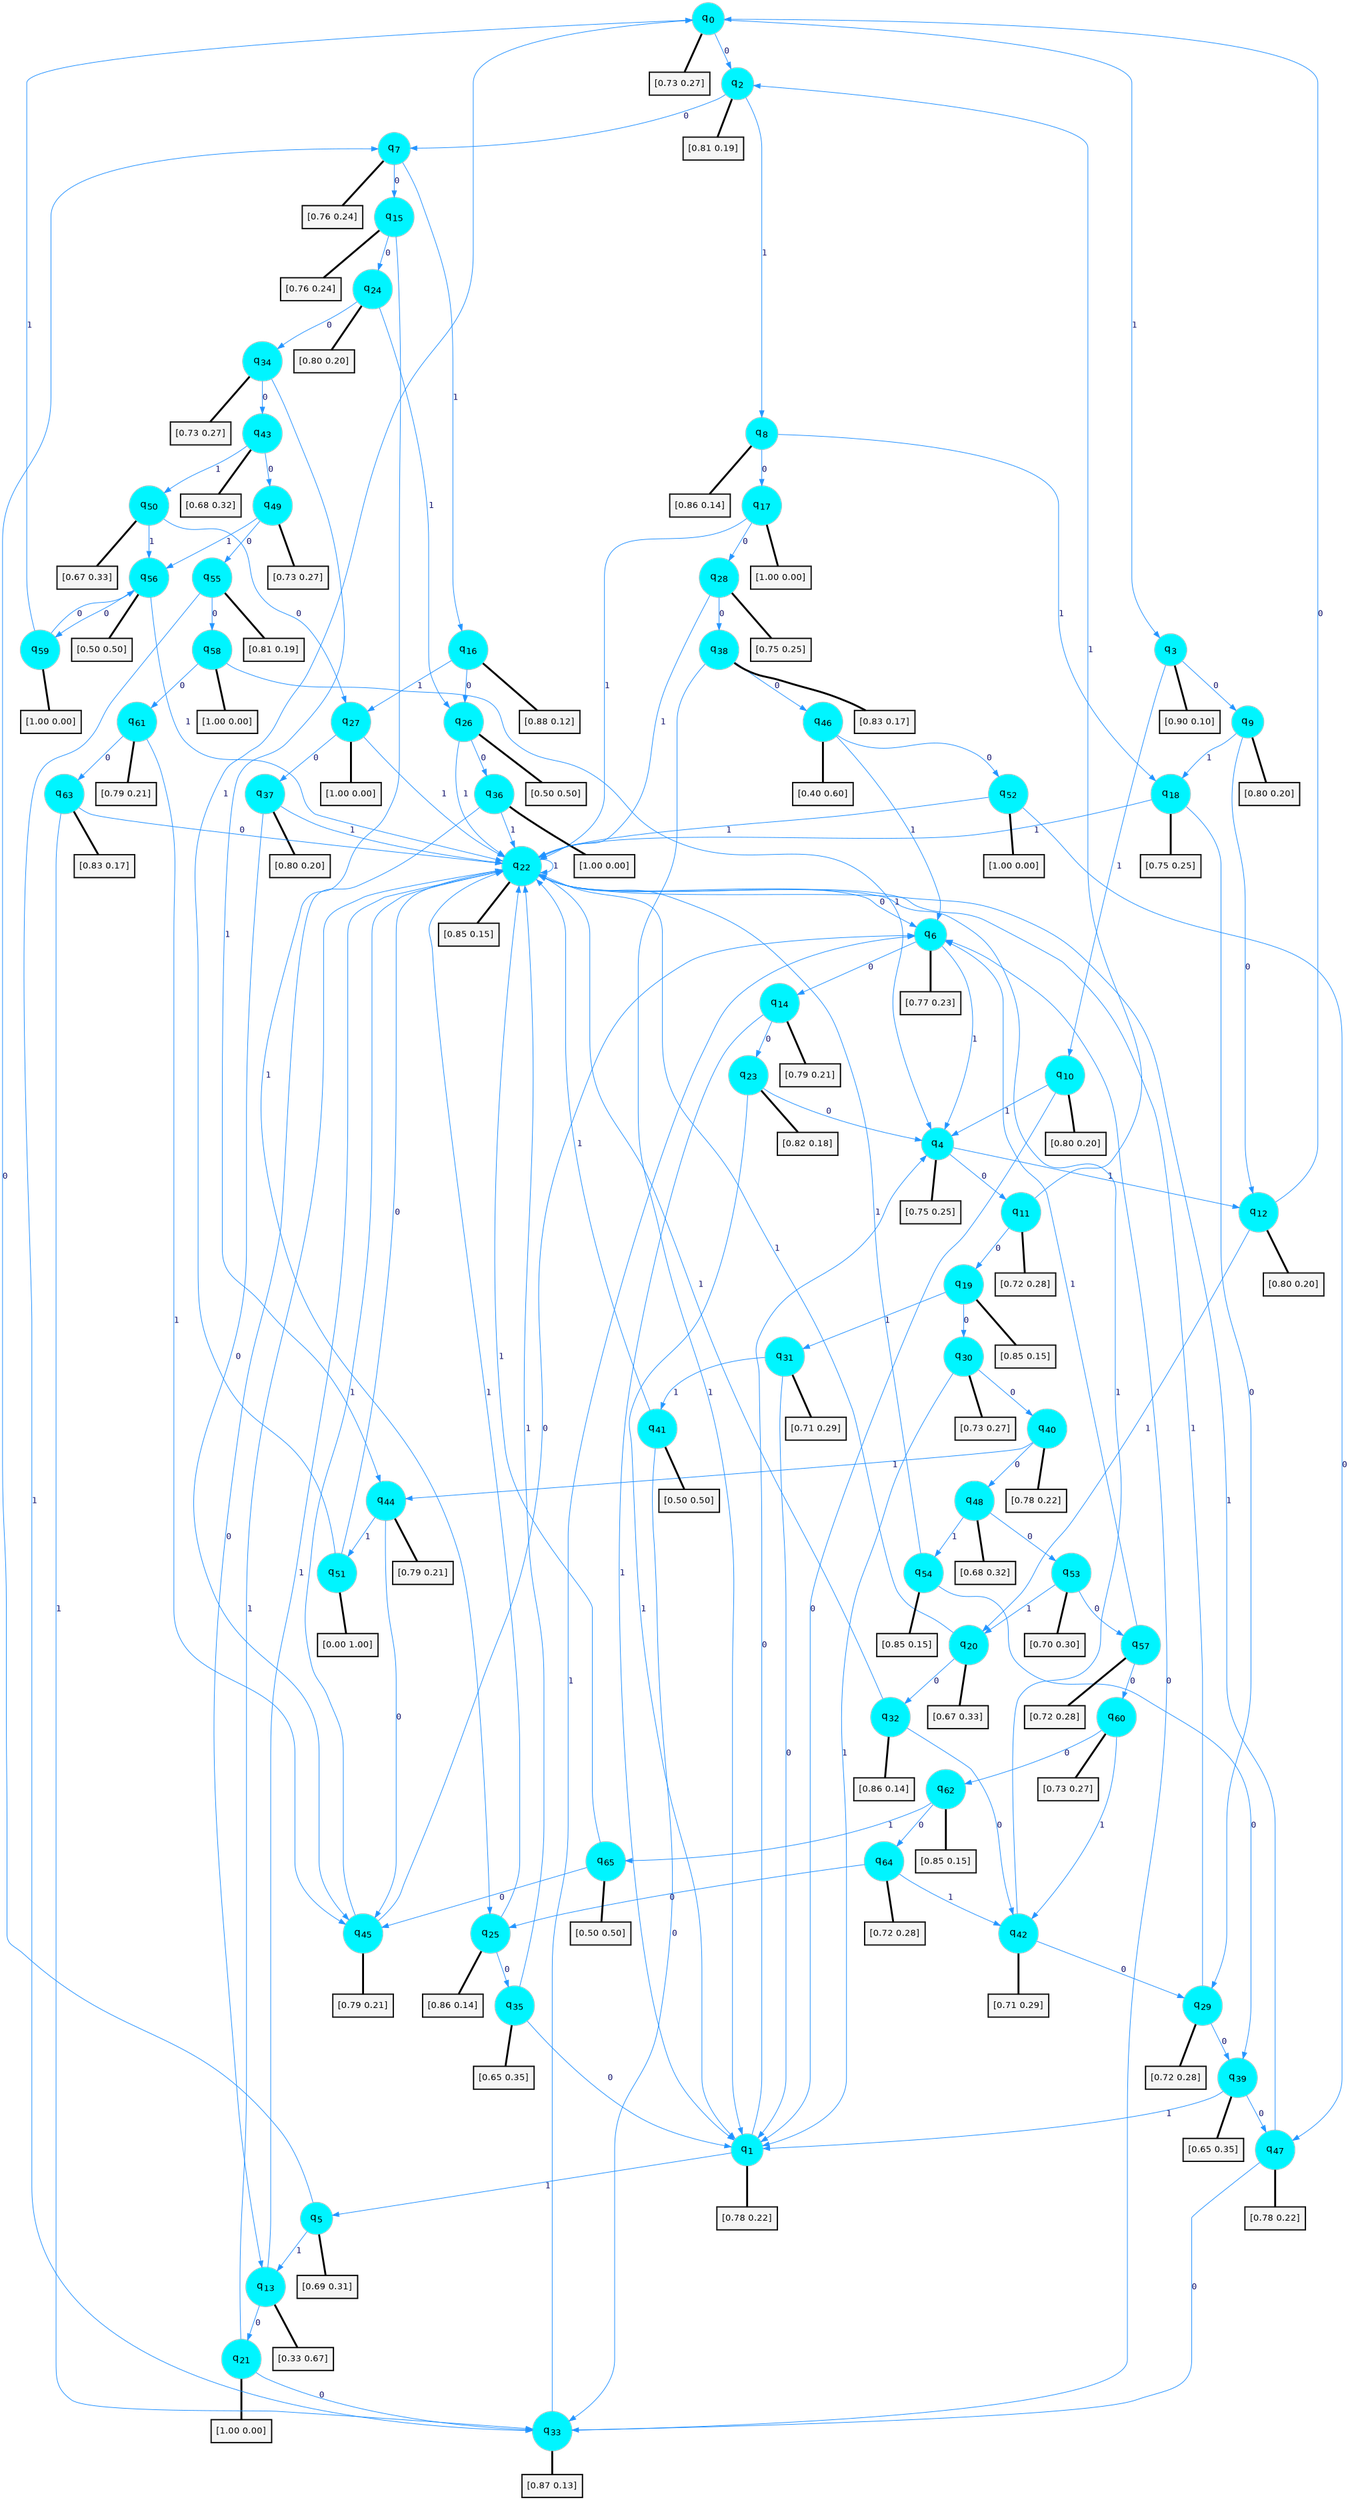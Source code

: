 digraph G {
graph [
bgcolor=transparent, dpi=300, rankdir=TD, size="40,25"];
node [
color=gray, fillcolor=turquoise1, fontcolor=black, fontname=Helvetica, fontsize=16, fontweight=bold, shape=circle, style=filled];
edge [
arrowsize=1, color=dodgerblue1, fontcolor=midnightblue, fontname=courier, fontweight=bold, penwidth=1, style=solid, weight=20];
0[label=<q<SUB>0</SUB>>];
1[label=<q<SUB>1</SUB>>];
2[label=<q<SUB>2</SUB>>];
3[label=<q<SUB>3</SUB>>];
4[label=<q<SUB>4</SUB>>];
5[label=<q<SUB>5</SUB>>];
6[label=<q<SUB>6</SUB>>];
7[label=<q<SUB>7</SUB>>];
8[label=<q<SUB>8</SUB>>];
9[label=<q<SUB>9</SUB>>];
10[label=<q<SUB>10</SUB>>];
11[label=<q<SUB>11</SUB>>];
12[label=<q<SUB>12</SUB>>];
13[label=<q<SUB>13</SUB>>];
14[label=<q<SUB>14</SUB>>];
15[label=<q<SUB>15</SUB>>];
16[label=<q<SUB>16</SUB>>];
17[label=<q<SUB>17</SUB>>];
18[label=<q<SUB>18</SUB>>];
19[label=<q<SUB>19</SUB>>];
20[label=<q<SUB>20</SUB>>];
21[label=<q<SUB>21</SUB>>];
22[label=<q<SUB>22</SUB>>];
23[label=<q<SUB>23</SUB>>];
24[label=<q<SUB>24</SUB>>];
25[label=<q<SUB>25</SUB>>];
26[label=<q<SUB>26</SUB>>];
27[label=<q<SUB>27</SUB>>];
28[label=<q<SUB>28</SUB>>];
29[label=<q<SUB>29</SUB>>];
30[label=<q<SUB>30</SUB>>];
31[label=<q<SUB>31</SUB>>];
32[label=<q<SUB>32</SUB>>];
33[label=<q<SUB>33</SUB>>];
34[label=<q<SUB>34</SUB>>];
35[label=<q<SUB>35</SUB>>];
36[label=<q<SUB>36</SUB>>];
37[label=<q<SUB>37</SUB>>];
38[label=<q<SUB>38</SUB>>];
39[label=<q<SUB>39</SUB>>];
40[label=<q<SUB>40</SUB>>];
41[label=<q<SUB>41</SUB>>];
42[label=<q<SUB>42</SUB>>];
43[label=<q<SUB>43</SUB>>];
44[label=<q<SUB>44</SUB>>];
45[label=<q<SUB>45</SUB>>];
46[label=<q<SUB>46</SUB>>];
47[label=<q<SUB>47</SUB>>];
48[label=<q<SUB>48</SUB>>];
49[label=<q<SUB>49</SUB>>];
50[label=<q<SUB>50</SUB>>];
51[label=<q<SUB>51</SUB>>];
52[label=<q<SUB>52</SUB>>];
53[label=<q<SUB>53</SUB>>];
54[label=<q<SUB>54</SUB>>];
55[label=<q<SUB>55</SUB>>];
56[label=<q<SUB>56</SUB>>];
57[label=<q<SUB>57</SUB>>];
58[label=<q<SUB>58</SUB>>];
59[label=<q<SUB>59</SUB>>];
60[label=<q<SUB>60</SUB>>];
61[label=<q<SUB>61</SUB>>];
62[label=<q<SUB>62</SUB>>];
63[label=<q<SUB>63</SUB>>];
64[label=<q<SUB>64</SUB>>];
65[label=<q<SUB>65</SUB>>];
66[label="[0.73 0.27]", shape=box,fontcolor=black, fontname=Helvetica, fontsize=14, penwidth=2, fillcolor=whitesmoke,color=black];
67[label="[0.78 0.22]", shape=box,fontcolor=black, fontname=Helvetica, fontsize=14, penwidth=2, fillcolor=whitesmoke,color=black];
68[label="[0.81 0.19]", shape=box,fontcolor=black, fontname=Helvetica, fontsize=14, penwidth=2, fillcolor=whitesmoke,color=black];
69[label="[0.90 0.10]", shape=box,fontcolor=black, fontname=Helvetica, fontsize=14, penwidth=2, fillcolor=whitesmoke,color=black];
70[label="[0.75 0.25]", shape=box,fontcolor=black, fontname=Helvetica, fontsize=14, penwidth=2, fillcolor=whitesmoke,color=black];
71[label="[0.69 0.31]", shape=box,fontcolor=black, fontname=Helvetica, fontsize=14, penwidth=2, fillcolor=whitesmoke,color=black];
72[label="[0.77 0.23]", shape=box,fontcolor=black, fontname=Helvetica, fontsize=14, penwidth=2, fillcolor=whitesmoke,color=black];
73[label="[0.76 0.24]", shape=box,fontcolor=black, fontname=Helvetica, fontsize=14, penwidth=2, fillcolor=whitesmoke,color=black];
74[label="[0.86 0.14]", shape=box,fontcolor=black, fontname=Helvetica, fontsize=14, penwidth=2, fillcolor=whitesmoke,color=black];
75[label="[0.80 0.20]", shape=box,fontcolor=black, fontname=Helvetica, fontsize=14, penwidth=2, fillcolor=whitesmoke,color=black];
76[label="[0.80 0.20]", shape=box,fontcolor=black, fontname=Helvetica, fontsize=14, penwidth=2, fillcolor=whitesmoke,color=black];
77[label="[0.72 0.28]", shape=box,fontcolor=black, fontname=Helvetica, fontsize=14, penwidth=2, fillcolor=whitesmoke,color=black];
78[label="[0.80 0.20]", shape=box,fontcolor=black, fontname=Helvetica, fontsize=14, penwidth=2, fillcolor=whitesmoke,color=black];
79[label="[0.33 0.67]", shape=box,fontcolor=black, fontname=Helvetica, fontsize=14, penwidth=2, fillcolor=whitesmoke,color=black];
80[label="[0.79 0.21]", shape=box,fontcolor=black, fontname=Helvetica, fontsize=14, penwidth=2, fillcolor=whitesmoke,color=black];
81[label="[0.76 0.24]", shape=box,fontcolor=black, fontname=Helvetica, fontsize=14, penwidth=2, fillcolor=whitesmoke,color=black];
82[label="[0.88 0.12]", shape=box,fontcolor=black, fontname=Helvetica, fontsize=14, penwidth=2, fillcolor=whitesmoke,color=black];
83[label="[1.00 0.00]", shape=box,fontcolor=black, fontname=Helvetica, fontsize=14, penwidth=2, fillcolor=whitesmoke,color=black];
84[label="[0.75 0.25]", shape=box,fontcolor=black, fontname=Helvetica, fontsize=14, penwidth=2, fillcolor=whitesmoke,color=black];
85[label="[0.85 0.15]", shape=box,fontcolor=black, fontname=Helvetica, fontsize=14, penwidth=2, fillcolor=whitesmoke,color=black];
86[label="[0.67 0.33]", shape=box,fontcolor=black, fontname=Helvetica, fontsize=14, penwidth=2, fillcolor=whitesmoke,color=black];
87[label="[1.00 0.00]", shape=box,fontcolor=black, fontname=Helvetica, fontsize=14, penwidth=2, fillcolor=whitesmoke,color=black];
88[label="[0.85 0.15]", shape=box,fontcolor=black, fontname=Helvetica, fontsize=14, penwidth=2, fillcolor=whitesmoke,color=black];
89[label="[0.82 0.18]", shape=box,fontcolor=black, fontname=Helvetica, fontsize=14, penwidth=2, fillcolor=whitesmoke,color=black];
90[label="[0.80 0.20]", shape=box,fontcolor=black, fontname=Helvetica, fontsize=14, penwidth=2, fillcolor=whitesmoke,color=black];
91[label="[0.86 0.14]", shape=box,fontcolor=black, fontname=Helvetica, fontsize=14, penwidth=2, fillcolor=whitesmoke,color=black];
92[label="[0.50 0.50]", shape=box,fontcolor=black, fontname=Helvetica, fontsize=14, penwidth=2, fillcolor=whitesmoke,color=black];
93[label="[1.00 0.00]", shape=box,fontcolor=black, fontname=Helvetica, fontsize=14, penwidth=2, fillcolor=whitesmoke,color=black];
94[label="[0.75 0.25]", shape=box,fontcolor=black, fontname=Helvetica, fontsize=14, penwidth=2, fillcolor=whitesmoke,color=black];
95[label="[0.72 0.28]", shape=box,fontcolor=black, fontname=Helvetica, fontsize=14, penwidth=2, fillcolor=whitesmoke,color=black];
96[label="[0.73 0.27]", shape=box,fontcolor=black, fontname=Helvetica, fontsize=14, penwidth=2, fillcolor=whitesmoke,color=black];
97[label="[0.71 0.29]", shape=box,fontcolor=black, fontname=Helvetica, fontsize=14, penwidth=2, fillcolor=whitesmoke,color=black];
98[label="[0.86 0.14]", shape=box,fontcolor=black, fontname=Helvetica, fontsize=14, penwidth=2, fillcolor=whitesmoke,color=black];
99[label="[0.87 0.13]", shape=box,fontcolor=black, fontname=Helvetica, fontsize=14, penwidth=2, fillcolor=whitesmoke,color=black];
100[label="[0.73 0.27]", shape=box,fontcolor=black, fontname=Helvetica, fontsize=14, penwidth=2, fillcolor=whitesmoke,color=black];
101[label="[0.65 0.35]", shape=box,fontcolor=black, fontname=Helvetica, fontsize=14, penwidth=2, fillcolor=whitesmoke,color=black];
102[label="[1.00 0.00]", shape=box,fontcolor=black, fontname=Helvetica, fontsize=14, penwidth=2, fillcolor=whitesmoke,color=black];
103[label="[0.80 0.20]", shape=box,fontcolor=black, fontname=Helvetica, fontsize=14, penwidth=2, fillcolor=whitesmoke,color=black];
104[label="[0.83 0.17]", shape=box,fontcolor=black, fontname=Helvetica, fontsize=14, penwidth=2, fillcolor=whitesmoke,color=black];
105[label="[0.65 0.35]", shape=box,fontcolor=black, fontname=Helvetica, fontsize=14, penwidth=2, fillcolor=whitesmoke,color=black];
106[label="[0.78 0.22]", shape=box,fontcolor=black, fontname=Helvetica, fontsize=14, penwidth=2, fillcolor=whitesmoke,color=black];
107[label="[0.50 0.50]", shape=box,fontcolor=black, fontname=Helvetica, fontsize=14, penwidth=2, fillcolor=whitesmoke,color=black];
108[label="[0.71 0.29]", shape=box,fontcolor=black, fontname=Helvetica, fontsize=14, penwidth=2, fillcolor=whitesmoke,color=black];
109[label="[0.68 0.32]", shape=box,fontcolor=black, fontname=Helvetica, fontsize=14, penwidth=2, fillcolor=whitesmoke,color=black];
110[label="[0.79 0.21]", shape=box,fontcolor=black, fontname=Helvetica, fontsize=14, penwidth=2, fillcolor=whitesmoke,color=black];
111[label="[0.79 0.21]", shape=box,fontcolor=black, fontname=Helvetica, fontsize=14, penwidth=2, fillcolor=whitesmoke,color=black];
112[label="[0.40 0.60]", shape=box,fontcolor=black, fontname=Helvetica, fontsize=14, penwidth=2, fillcolor=whitesmoke,color=black];
113[label="[0.78 0.22]", shape=box,fontcolor=black, fontname=Helvetica, fontsize=14, penwidth=2, fillcolor=whitesmoke,color=black];
114[label="[0.68 0.32]", shape=box,fontcolor=black, fontname=Helvetica, fontsize=14, penwidth=2, fillcolor=whitesmoke,color=black];
115[label="[0.73 0.27]", shape=box,fontcolor=black, fontname=Helvetica, fontsize=14, penwidth=2, fillcolor=whitesmoke,color=black];
116[label="[0.67 0.33]", shape=box,fontcolor=black, fontname=Helvetica, fontsize=14, penwidth=2, fillcolor=whitesmoke,color=black];
117[label="[0.00 1.00]", shape=box,fontcolor=black, fontname=Helvetica, fontsize=14, penwidth=2, fillcolor=whitesmoke,color=black];
118[label="[1.00 0.00]", shape=box,fontcolor=black, fontname=Helvetica, fontsize=14, penwidth=2, fillcolor=whitesmoke,color=black];
119[label="[0.70 0.30]", shape=box,fontcolor=black, fontname=Helvetica, fontsize=14, penwidth=2, fillcolor=whitesmoke,color=black];
120[label="[0.85 0.15]", shape=box,fontcolor=black, fontname=Helvetica, fontsize=14, penwidth=2, fillcolor=whitesmoke,color=black];
121[label="[0.81 0.19]", shape=box,fontcolor=black, fontname=Helvetica, fontsize=14, penwidth=2, fillcolor=whitesmoke,color=black];
122[label="[0.50 0.50]", shape=box,fontcolor=black, fontname=Helvetica, fontsize=14, penwidth=2, fillcolor=whitesmoke,color=black];
123[label="[0.72 0.28]", shape=box,fontcolor=black, fontname=Helvetica, fontsize=14, penwidth=2, fillcolor=whitesmoke,color=black];
124[label="[1.00 0.00]", shape=box,fontcolor=black, fontname=Helvetica, fontsize=14, penwidth=2, fillcolor=whitesmoke,color=black];
125[label="[1.00 0.00]", shape=box,fontcolor=black, fontname=Helvetica, fontsize=14, penwidth=2, fillcolor=whitesmoke,color=black];
126[label="[0.73 0.27]", shape=box,fontcolor=black, fontname=Helvetica, fontsize=14, penwidth=2, fillcolor=whitesmoke,color=black];
127[label="[0.79 0.21]", shape=box,fontcolor=black, fontname=Helvetica, fontsize=14, penwidth=2, fillcolor=whitesmoke,color=black];
128[label="[0.85 0.15]", shape=box,fontcolor=black, fontname=Helvetica, fontsize=14, penwidth=2, fillcolor=whitesmoke,color=black];
129[label="[0.83 0.17]", shape=box,fontcolor=black, fontname=Helvetica, fontsize=14, penwidth=2, fillcolor=whitesmoke,color=black];
130[label="[0.72 0.28]", shape=box,fontcolor=black, fontname=Helvetica, fontsize=14, penwidth=2, fillcolor=whitesmoke,color=black];
131[label="[0.50 0.50]", shape=box,fontcolor=black, fontname=Helvetica, fontsize=14, penwidth=2, fillcolor=whitesmoke,color=black];
0->2 [label=0];
0->3 [label=1];
0->66 [arrowhead=none, penwidth=3,color=black];
1->4 [label=0];
1->5 [label=1];
1->67 [arrowhead=none, penwidth=3,color=black];
2->7 [label=0];
2->8 [label=1];
2->68 [arrowhead=none, penwidth=3,color=black];
3->9 [label=0];
3->10 [label=1];
3->69 [arrowhead=none, penwidth=3,color=black];
4->11 [label=0];
4->12 [label=1];
4->70 [arrowhead=none, penwidth=3,color=black];
5->7 [label=0];
5->13 [label=1];
5->71 [arrowhead=none, penwidth=3,color=black];
6->14 [label=0];
6->4 [label=1];
6->72 [arrowhead=none, penwidth=3,color=black];
7->15 [label=0];
7->16 [label=1];
7->73 [arrowhead=none, penwidth=3,color=black];
8->17 [label=0];
8->18 [label=1];
8->74 [arrowhead=none, penwidth=3,color=black];
9->12 [label=0];
9->18 [label=1];
9->75 [arrowhead=none, penwidth=3,color=black];
10->1 [label=0];
10->4 [label=1];
10->76 [arrowhead=none, penwidth=3,color=black];
11->19 [label=0];
11->2 [label=1];
11->77 [arrowhead=none, penwidth=3,color=black];
12->0 [label=0];
12->20 [label=1];
12->78 [arrowhead=none, penwidth=3,color=black];
13->21 [label=0];
13->22 [label=1];
13->79 [arrowhead=none, penwidth=3,color=black];
14->23 [label=0];
14->1 [label=1];
14->80 [arrowhead=none, penwidth=3,color=black];
15->24 [label=0];
15->25 [label=1];
15->81 [arrowhead=none, penwidth=3,color=black];
16->26 [label=0];
16->27 [label=1];
16->82 [arrowhead=none, penwidth=3,color=black];
17->28 [label=0];
17->22 [label=1];
17->83 [arrowhead=none, penwidth=3,color=black];
18->29 [label=0];
18->22 [label=1];
18->84 [arrowhead=none, penwidth=3,color=black];
19->30 [label=0];
19->31 [label=1];
19->85 [arrowhead=none, penwidth=3,color=black];
20->32 [label=0];
20->22 [label=1];
20->86 [arrowhead=none, penwidth=3,color=black];
21->33 [label=0];
21->22 [label=1];
21->87 [arrowhead=none, penwidth=3,color=black];
22->6 [label=0];
22->22 [label=1];
22->88 [arrowhead=none, penwidth=3,color=black];
23->4 [label=0];
23->1 [label=1];
23->89 [arrowhead=none, penwidth=3,color=black];
24->34 [label=0];
24->26 [label=1];
24->90 [arrowhead=none, penwidth=3,color=black];
25->35 [label=0];
25->22 [label=1];
25->91 [arrowhead=none, penwidth=3,color=black];
26->36 [label=0];
26->22 [label=1];
26->92 [arrowhead=none, penwidth=3,color=black];
27->37 [label=0];
27->22 [label=1];
27->93 [arrowhead=none, penwidth=3,color=black];
28->38 [label=0];
28->22 [label=1];
28->94 [arrowhead=none, penwidth=3,color=black];
29->39 [label=0];
29->22 [label=1];
29->95 [arrowhead=none, penwidth=3,color=black];
30->40 [label=0];
30->1 [label=1];
30->96 [arrowhead=none, penwidth=3,color=black];
31->1 [label=0];
31->41 [label=1];
31->97 [arrowhead=none, penwidth=3,color=black];
32->42 [label=0];
32->22 [label=1];
32->98 [arrowhead=none, penwidth=3,color=black];
33->6 [label=0];
33->6 [label=1];
33->99 [arrowhead=none, penwidth=3,color=black];
34->43 [label=0];
34->44 [label=1];
34->100 [arrowhead=none, penwidth=3,color=black];
35->1 [label=0];
35->22 [label=1];
35->101 [arrowhead=none, penwidth=3,color=black];
36->13 [label=0];
36->22 [label=1];
36->102 [arrowhead=none, penwidth=3,color=black];
37->45 [label=0];
37->22 [label=1];
37->103 [arrowhead=none, penwidth=3,color=black];
38->46 [label=0];
38->1 [label=1];
38->104 [arrowhead=none, penwidth=3,color=black];
39->47 [label=0];
39->1 [label=1];
39->105 [arrowhead=none, penwidth=3,color=black];
40->48 [label=0];
40->44 [label=1];
40->106 [arrowhead=none, penwidth=3,color=black];
41->33 [label=0];
41->22 [label=1];
41->107 [arrowhead=none, penwidth=3,color=black];
42->29 [label=0];
42->22 [label=1];
42->108 [arrowhead=none, penwidth=3,color=black];
43->49 [label=0];
43->50 [label=1];
43->109 [arrowhead=none, penwidth=3,color=black];
44->45 [label=0];
44->51 [label=1];
44->110 [arrowhead=none, penwidth=3,color=black];
45->6 [label=0];
45->22 [label=1];
45->111 [arrowhead=none, penwidth=3,color=black];
46->52 [label=0];
46->6 [label=1];
46->112 [arrowhead=none, penwidth=3,color=black];
47->33 [label=0];
47->22 [label=1];
47->113 [arrowhead=none, penwidth=3,color=black];
48->53 [label=0];
48->54 [label=1];
48->114 [arrowhead=none, penwidth=3,color=black];
49->55 [label=0];
49->56 [label=1];
49->115 [arrowhead=none, penwidth=3,color=black];
50->27 [label=0];
50->56 [label=1];
50->116 [arrowhead=none, penwidth=3,color=black];
51->22 [label=0];
51->0 [label=1];
51->117 [arrowhead=none, penwidth=3,color=black];
52->47 [label=0];
52->22 [label=1];
52->118 [arrowhead=none, penwidth=3,color=black];
53->57 [label=0];
53->20 [label=1];
53->119 [arrowhead=none, penwidth=3,color=black];
54->39 [label=0];
54->22 [label=1];
54->120 [arrowhead=none, penwidth=3,color=black];
55->58 [label=0];
55->33 [label=1];
55->121 [arrowhead=none, penwidth=3,color=black];
56->59 [label=0];
56->22 [label=1];
56->122 [arrowhead=none, penwidth=3,color=black];
57->60 [label=0];
57->6 [label=1];
57->123 [arrowhead=none, penwidth=3,color=black];
58->61 [label=0];
58->4 [label=1];
58->124 [arrowhead=none, penwidth=3,color=black];
59->56 [label=0];
59->0 [label=1];
59->125 [arrowhead=none, penwidth=3,color=black];
60->62 [label=0];
60->42 [label=1];
60->126 [arrowhead=none, penwidth=3,color=black];
61->63 [label=0];
61->45 [label=1];
61->127 [arrowhead=none, penwidth=3,color=black];
62->64 [label=0];
62->65 [label=1];
62->128 [arrowhead=none, penwidth=3,color=black];
63->22 [label=0];
63->33 [label=1];
63->129 [arrowhead=none, penwidth=3,color=black];
64->25 [label=0];
64->42 [label=1];
64->130 [arrowhead=none, penwidth=3,color=black];
65->45 [label=0];
65->22 [label=1];
65->131 [arrowhead=none, penwidth=3,color=black];
}
